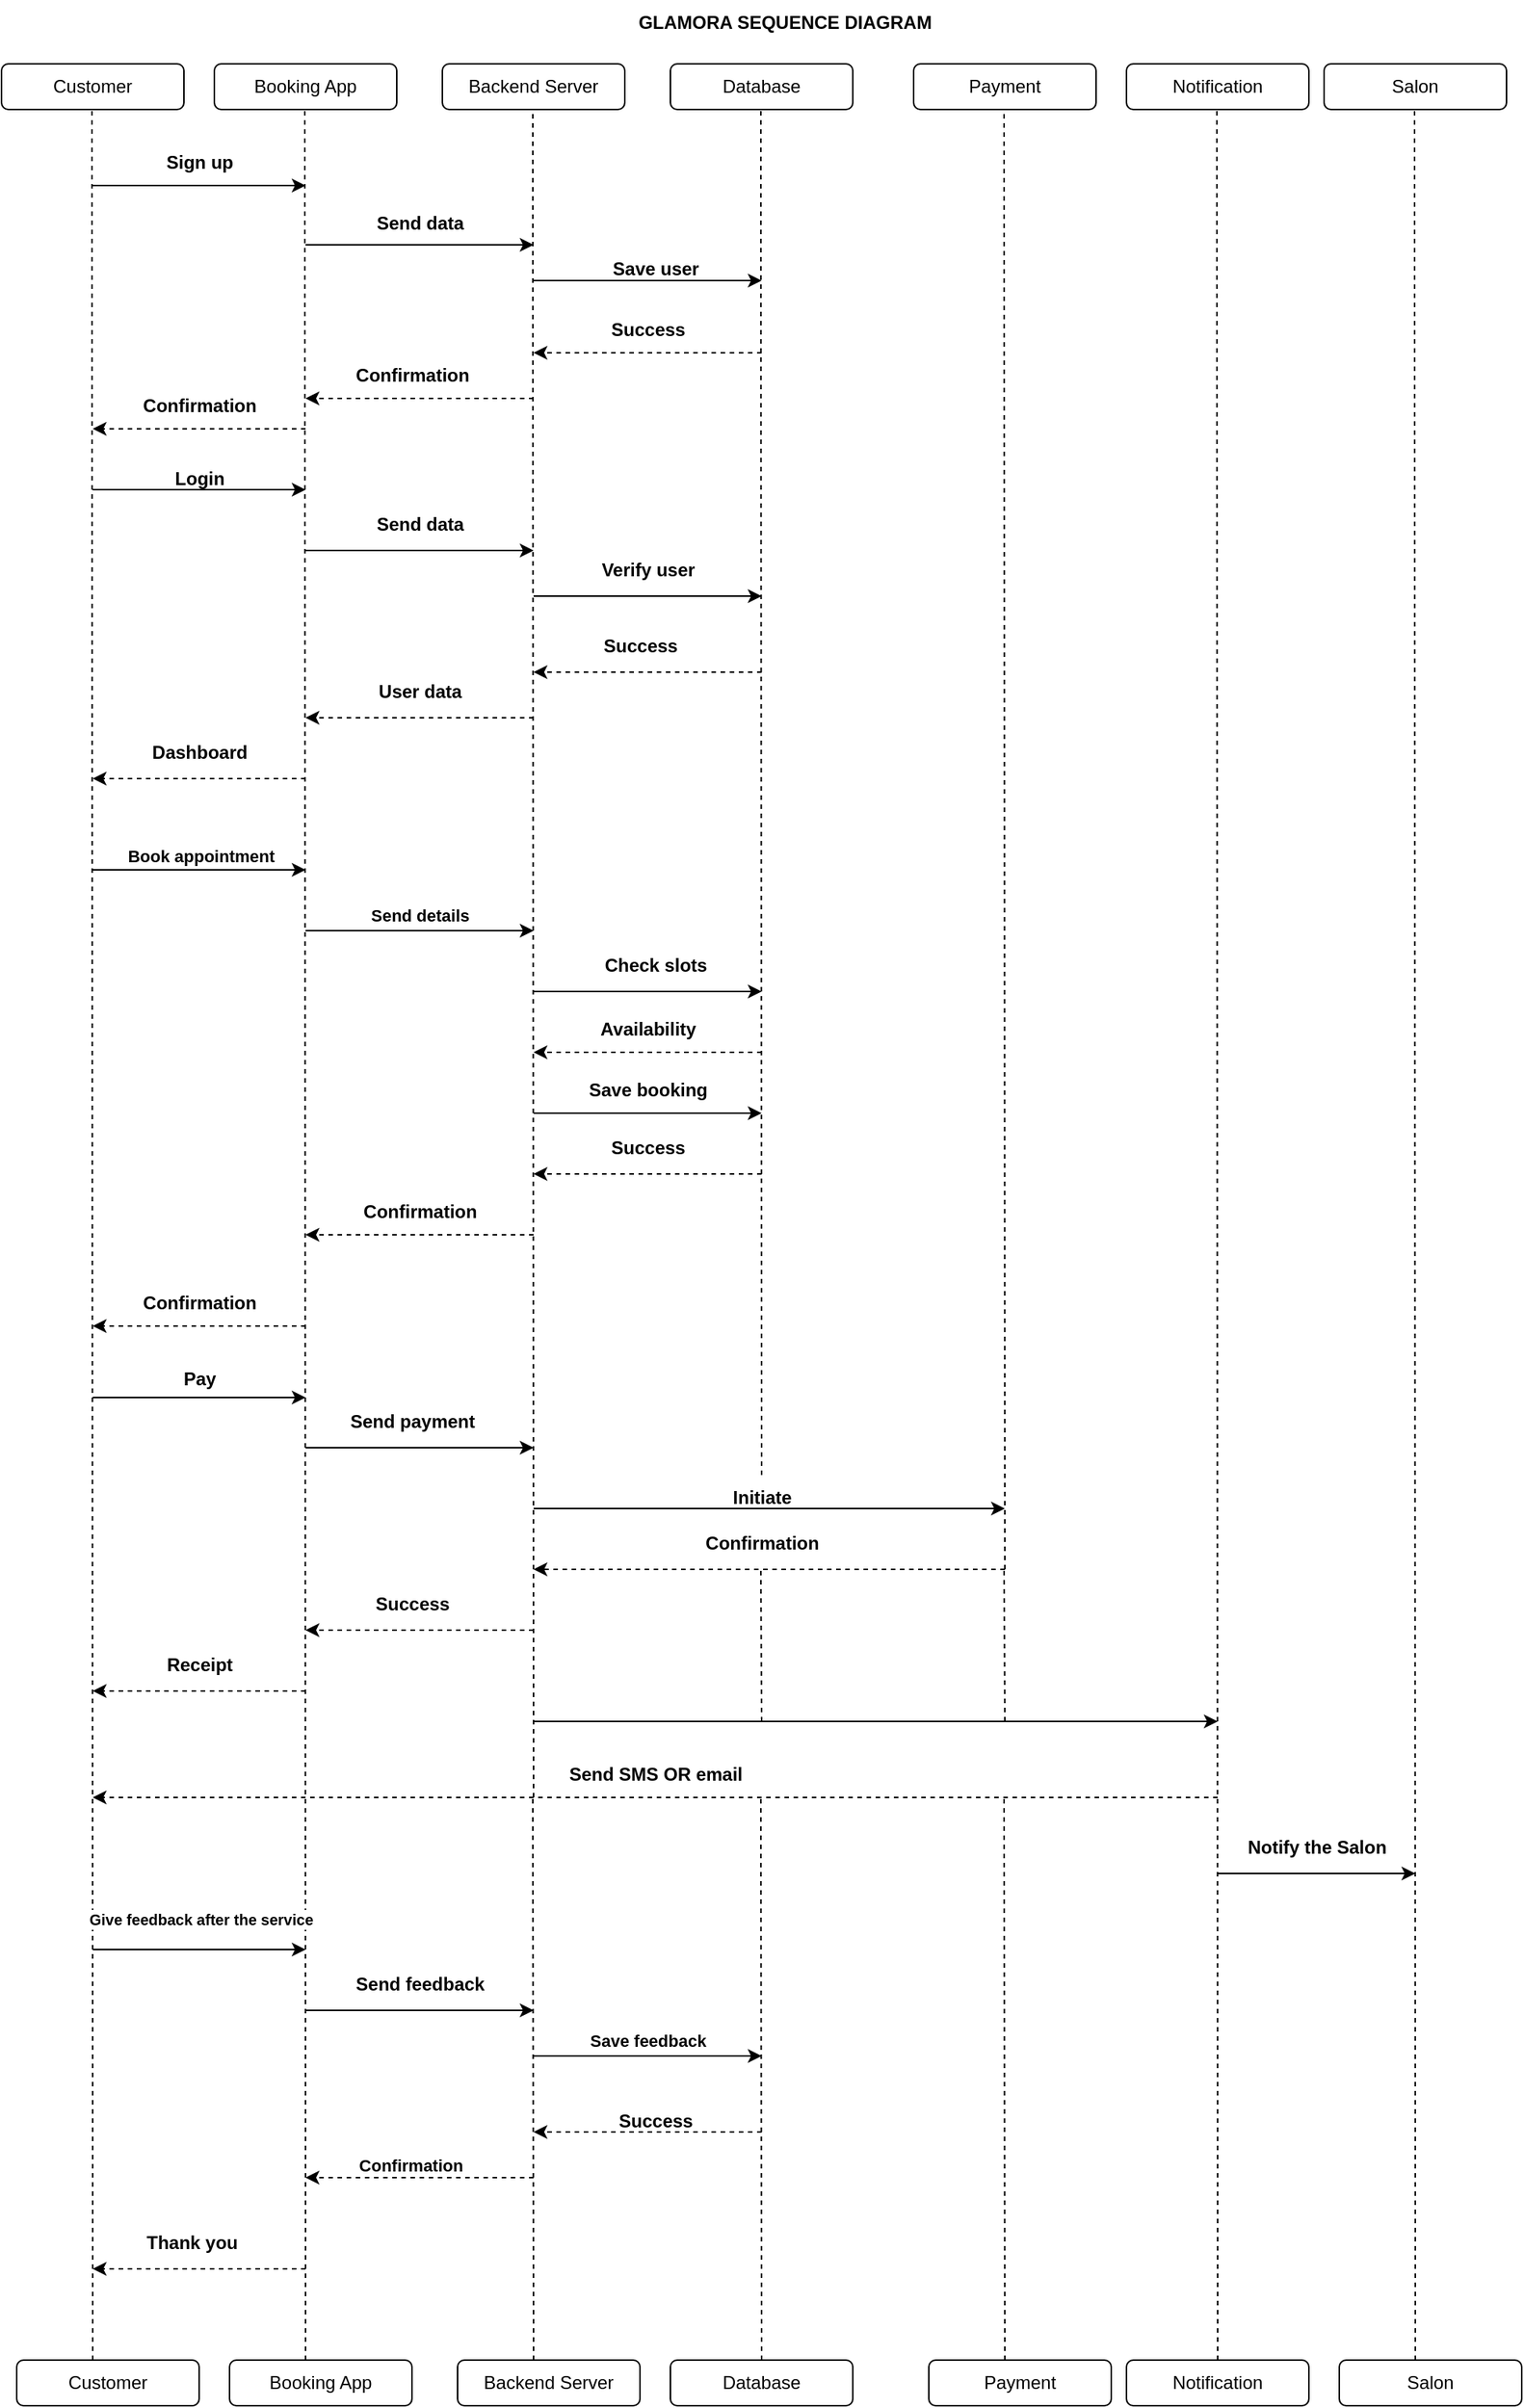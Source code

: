 <mxfile version="27.0.5">
  <diagram name="Page-1" id="ipj9hHM0KLGNUvrXWTk7">
    <mxGraphModel dx="1032" dy="634" grid="1" gridSize="10" guides="1" tooltips="1" connect="1" arrows="1" fold="1" page="1" pageScale="1" pageWidth="1100" pageHeight="850" math="0" shadow="0">
      <root>
        <mxCell id="0" />
        <mxCell id="1" parent="0" />
        <mxCell id="opocEjzxGZwz8luCXk_q-3" value="Customer" style="rounded=1;whiteSpace=wrap;html=1;" vertex="1" parent="1">
          <mxGeometry x="10" y="50" width="120" height="30" as="geometry" />
        </mxCell>
        <mxCell id="opocEjzxGZwz8luCXk_q-4" value="Booking App" style="rounded=1;whiteSpace=wrap;html=1;" vertex="1" parent="1">
          <mxGeometry x="150" y="50" width="120" height="30" as="geometry" />
        </mxCell>
        <mxCell id="opocEjzxGZwz8luCXk_q-5" value="Backend Server" style="rounded=1;whiteSpace=wrap;html=1;" vertex="1" parent="1">
          <mxGeometry x="300" y="50" width="120" height="30" as="geometry" />
        </mxCell>
        <mxCell id="opocEjzxGZwz8luCXk_q-6" value="Database" style="rounded=1;whiteSpace=wrap;html=1;" vertex="1" parent="1">
          <mxGeometry x="450" y="50" width="120" height="30" as="geometry" />
        </mxCell>
        <mxCell id="opocEjzxGZwz8luCXk_q-7" value="Payment" style="rounded=1;whiteSpace=wrap;html=1;" vertex="1" parent="1">
          <mxGeometry x="610" y="50" width="120" height="30" as="geometry" />
        </mxCell>
        <mxCell id="opocEjzxGZwz8luCXk_q-8" value="Notification" style="rounded=1;whiteSpace=wrap;html=1;" vertex="1" parent="1">
          <mxGeometry x="750" y="50" width="120" height="30" as="geometry" />
        </mxCell>
        <mxCell id="opocEjzxGZwz8luCXk_q-9" value="Salon" style="rounded=1;whiteSpace=wrap;html=1;" vertex="1" parent="1">
          <mxGeometry x="880" y="50" width="120" height="30" as="geometry" />
        </mxCell>
        <mxCell id="opocEjzxGZwz8luCXk_q-10" value="" style="endArrow=none;dashed=1;html=1;rounded=0;" edge="1" parent="1">
          <mxGeometry width="50" height="50" relative="1" as="geometry">
            <mxPoint x="70" y="1560" as="sourcePoint" />
            <mxPoint x="69.5" y="80" as="targetPoint" />
          </mxGeometry>
        </mxCell>
        <mxCell id="opocEjzxGZwz8luCXk_q-11" value="" style="endArrow=none;dashed=1;html=1;rounded=0;" edge="1" parent="1">
          <mxGeometry width="50" height="50" relative="1" as="geometry">
            <mxPoint x="210" y="1560" as="sourcePoint" />
            <mxPoint x="209.5" y="80.0" as="targetPoint" />
          </mxGeometry>
        </mxCell>
        <mxCell id="opocEjzxGZwz8luCXk_q-12" value="" style="endArrow=classic;html=1;rounded=0;" edge="1" parent="1">
          <mxGeometry width="50" height="50" relative="1" as="geometry">
            <mxPoint x="70" y="130" as="sourcePoint" />
            <mxPoint x="210" y="130" as="targetPoint" />
          </mxGeometry>
        </mxCell>
        <mxCell id="opocEjzxGZwz8luCXk_q-13" value="&lt;b&gt;Sign up&lt;/b&gt;" style="text;html=1;align=center;verticalAlign=middle;resizable=0;points=[];autosize=1;strokeColor=none;fillColor=none;" vertex="1" parent="1">
          <mxGeometry x="105" y="100" width="70" height="30" as="geometry" />
        </mxCell>
        <mxCell id="opocEjzxGZwz8luCXk_q-14" value="" style="endArrow=classic;html=1;rounded=0;" edge="1" parent="1">
          <mxGeometry width="50" height="50" relative="1" as="geometry">
            <mxPoint x="70" y="330" as="sourcePoint" />
            <mxPoint x="210" y="330" as="targetPoint" />
          </mxGeometry>
        </mxCell>
        <mxCell id="opocEjzxGZwz8luCXk_q-15" value="" style="endArrow=none;dashed=1;html=1;rounded=0;" edge="1" parent="1">
          <mxGeometry width="50" height="50" relative="1" as="geometry">
            <mxPoint x="360" y="1190" as="sourcePoint" />
            <mxPoint x="359.5" y="80.0" as="targetPoint" />
          </mxGeometry>
        </mxCell>
        <mxCell id="opocEjzxGZwz8luCXk_q-16" value="" style="endArrow=classic;html=1;rounded=0;" edge="1" parent="1">
          <mxGeometry width="50" height="50" relative="1" as="geometry">
            <mxPoint x="210" y="169" as="sourcePoint" />
            <mxPoint x="360" y="169" as="targetPoint" />
          </mxGeometry>
        </mxCell>
        <mxCell id="opocEjzxGZwz8luCXk_q-17" value="&lt;b&gt;Send data&lt;/b&gt;" style="text;html=1;align=center;verticalAlign=middle;resizable=0;points=[];autosize=1;strokeColor=none;fillColor=none;" vertex="1" parent="1">
          <mxGeometry x="245" y="140" width="80" height="30" as="geometry" />
        </mxCell>
        <mxCell id="opocEjzxGZwz8luCXk_q-18" value="" style="endArrow=classic;html=1;rounded=0;dashed=1;" edge="1" parent="1">
          <mxGeometry width="50" height="50" relative="1" as="geometry">
            <mxPoint x="210" y="290" as="sourcePoint" />
            <mxPoint x="70" y="290" as="targetPoint" />
          </mxGeometry>
        </mxCell>
        <mxCell id="opocEjzxGZwz8luCXk_q-19" value="" style="endArrow=classic;html=1;rounded=0;dashed=1;" edge="1" parent="1">
          <mxGeometry width="50" height="50" relative="1" as="geometry">
            <mxPoint x="360" y="270" as="sourcePoint" />
            <mxPoint x="210" y="270" as="targetPoint" />
          </mxGeometry>
        </mxCell>
        <mxCell id="opocEjzxGZwz8luCXk_q-20" value="&lt;b&gt;Confirmation&lt;/b&gt;" style="text;html=1;align=center;verticalAlign=middle;resizable=0;points=[];autosize=1;strokeColor=none;fillColor=none;" vertex="1" parent="1">
          <mxGeometry x="230" y="240" width="100" height="30" as="geometry" />
        </mxCell>
        <mxCell id="opocEjzxGZwz8luCXk_q-22" value="&lt;b&gt;Confirmation&lt;/b&gt;" style="text;html=1;align=center;verticalAlign=middle;resizable=0;points=[];autosize=1;strokeColor=none;fillColor=none;" vertex="1" parent="1">
          <mxGeometry x="90" y="260" width="100" height="30" as="geometry" />
        </mxCell>
        <mxCell id="opocEjzxGZwz8luCXk_q-23" value="" style="endArrow=none;dashed=1;html=1;rounded=0;" edge="1" parent="1" source="opocEjzxGZwz8luCXk_q-74">
          <mxGeometry width="50" height="50" relative="1" as="geometry">
            <mxPoint x="510" y="970" as="sourcePoint" />
            <mxPoint x="509.5" y="80.0" as="targetPoint" />
          </mxGeometry>
        </mxCell>
        <mxCell id="opocEjzxGZwz8luCXk_q-25" value="" style="endArrow=classic;html=1;rounded=0;" edge="1" parent="1">
          <mxGeometry width="50" height="50" relative="1" as="geometry">
            <mxPoint x="360" y="192.5" as="sourcePoint" />
            <mxPoint x="510" y="192.5" as="targetPoint" />
          </mxGeometry>
        </mxCell>
        <mxCell id="opocEjzxGZwz8luCXk_q-29" value="" style="endArrow=classic;html=1;rounded=0;dashed=1;" edge="1" parent="1">
          <mxGeometry width="50" height="50" relative="1" as="geometry">
            <mxPoint x="510" y="240" as="sourcePoint" />
            <mxPoint x="360" y="240" as="targetPoint" />
          </mxGeometry>
        </mxCell>
        <mxCell id="opocEjzxGZwz8luCXk_q-30" value="&lt;b&gt;Save user&lt;/b&gt;" style="text;html=1;align=center;verticalAlign=middle;resizable=0;points=[];autosize=1;strokeColor=none;fillColor=none;" vertex="1" parent="1">
          <mxGeometry x="400" y="170" width="80" height="30" as="geometry" />
        </mxCell>
        <mxCell id="opocEjzxGZwz8luCXk_q-31" value="&lt;b&gt;Success&lt;/b&gt;" style="text;html=1;align=center;verticalAlign=middle;resizable=0;points=[];autosize=1;strokeColor=none;fillColor=none;" vertex="1" parent="1">
          <mxGeometry x="400" y="210" width="70" height="30" as="geometry" />
        </mxCell>
        <mxCell id="opocEjzxGZwz8luCXk_q-32" value="&lt;b&gt;Login&lt;/b&gt;" style="text;html=1;align=center;verticalAlign=middle;resizable=0;points=[];autosize=1;strokeColor=none;fillColor=none;" vertex="1" parent="1">
          <mxGeometry x="110" y="308" width="60" height="30" as="geometry" />
        </mxCell>
        <mxCell id="opocEjzxGZwz8luCXk_q-33" value="" style="endArrow=classic;html=1;rounded=0;" edge="1" parent="1">
          <mxGeometry width="50" height="50" relative="1" as="geometry">
            <mxPoint x="210" y="370" as="sourcePoint" />
            <mxPoint x="360" y="370" as="targetPoint" />
          </mxGeometry>
        </mxCell>
        <mxCell id="opocEjzxGZwz8luCXk_q-34" value="" style="endArrow=classic;html=1;rounded=0;" edge="1" parent="1">
          <mxGeometry width="50" height="50" relative="1" as="geometry">
            <mxPoint x="360" y="400" as="sourcePoint" />
            <mxPoint x="510" y="400" as="targetPoint" />
          </mxGeometry>
        </mxCell>
        <mxCell id="opocEjzxGZwz8luCXk_q-35" value="&lt;b&gt;Send data&lt;/b&gt;" style="text;html=1;align=center;verticalAlign=middle;resizable=0;points=[];autosize=1;strokeColor=none;fillColor=none;" vertex="1" parent="1">
          <mxGeometry x="245" y="338" width="80" height="30" as="geometry" />
        </mxCell>
        <mxCell id="opocEjzxGZwz8luCXk_q-36" value="&lt;b&gt;Verify user&lt;/b&gt;" style="text;html=1;align=center;verticalAlign=middle;resizable=0;points=[];autosize=1;strokeColor=none;fillColor=none;" vertex="1" parent="1">
          <mxGeometry x="395" y="368" width="80" height="30" as="geometry" />
        </mxCell>
        <mxCell id="opocEjzxGZwz8luCXk_q-38" value="" style="endArrow=classic;html=1;rounded=0;dashed=1;" edge="1" parent="1">
          <mxGeometry width="50" height="50" relative="1" as="geometry">
            <mxPoint x="510" y="450" as="sourcePoint" />
            <mxPoint x="360" y="450" as="targetPoint" />
          </mxGeometry>
        </mxCell>
        <mxCell id="opocEjzxGZwz8luCXk_q-39" value="" style="endArrow=classic;html=1;rounded=0;dashed=1;" edge="1" parent="1">
          <mxGeometry width="50" height="50" relative="1" as="geometry">
            <mxPoint x="360" y="480" as="sourcePoint" />
            <mxPoint x="210" y="480" as="targetPoint" />
          </mxGeometry>
        </mxCell>
        <mxCell id="opocEjzxGZwz8luCXk_q-40" value="" style="endArrow=classic;html=1;rounded=0;dashed=1;" edge="1" parent="1">
          <mxGeometry width="50" height="50" relative="1" as="geometry">
            <mxPoint x="210" y="520" as="sourcePoint" />
            <mxPoint x="70" y="520" as="targetPoint" />
          </mxGeometry>
        </mxCell>
        <mxCell id="opocEjzxGZwz8luCXk_q-41" value="&lt;b&gt;Success&lt;/b&gt;" style="text;html=1;align=center;verticalAlign=middle;resizable=0;points=[];autosize=1;strokeColor=none;fillColor=none;" vertex="1" parent="1">
          <mxGeometry x="395" y="418" width="70" height="30" as="geometry" />
        </mxCell>
        <mxCell id="opocEjzxGZwz8luCXk_q-42" value="&lt;b&gt;User data&lt;/b&gt;" style="text;html=1;align=center;verticalAlign=middle;resizable=0;points=[];autosize=1;strokeColor=none;fillColor=none;" vertex="1" parent="1">
          <mxGeometry x="245" y="448" width="80" height="30" as="geometry" />
        </mxCell>
        <mxCell id="opocEjzxGZwz8luCXk_q-43" value="&lt;b&gt;Dashboard&lt;/b&gt;" style="text;html=1;align=center;verticalAlign=middle;resizable=0;points=[];autosize=1;strokeColor=none;fillColor=none;" vertex="1" parent="1">
          <mxGeometry x="95" y="488" width="90" height="30" as="geometry" />
        </mxCell>
        <mxCell id="opocEjzxGZwz8luCXk_q-44" value="" style="endArrow=classic;html=1;rounded=0;" edge="1" parent="1">
          <mxGeometry width="50" height="50" relative="1" as="geometry">
            <mxPoint x="70" y="580" as="sourcePoint" />
            <mxPoint x="210" y="580" as="targetPoint" />
          </mxGeometry>
        </mxCell>
        <mxCell id="opocEjzxGZwz8luCXk_q-45" value="&lt;b&gt;Book appointment&lt;/b&gt;" style="edgeLabel;html=1;align=center;verticalAlign=middle;resizable=0;points=[];" vertex="1" connectable="0" parent="opocEjzxGZwz8luCXk_q-44">
          <mxGeometry x="-0.38" y="9" relative="1" as="geometry">
            <mxPoint x="27" as="offset" />
          </mxGeometry>
        </mxCell>
        <mxCell id="opocEjzxGZwz8luCXk_q-46" value="" style="endArrow=classic;html=1;rounded=0;" edge="1" parent="1">
          <mxGeometry width="50" height="50" relative="1" as="geometry">
            <mxPoint x="210" y="620" as="sourcePoint" />
            <mxPoint x="360" y="620" as="targetPoint" />
          </mxGeometry>
        </mxCell>
        <mxCell id="opocEjzxGZwz8luCXk_q-47" value="&lt;b&gt;Send details&lt;/b&gt;" style="edgeLabel;html=1;align=center;verticalAlign=middle;resizable=0;points=[];" vertex="1" connectable="0" parent="opocEjzxGZwz8luCXk_q-46">
          <mxGeometry x="-0.437" y="8" relative="1" as="geometry">
            <mxPoint x="33" y="-2" as="offset" />
          </mxGeometry>
        </mxCell>
        <mxCell id="opocEjzxGZwz8luCXk_q-48" value="" style="endArrow=classic;html=1;rounded=0;" edge="1" parent="1">
          <mxGeometry width="50" height="50" relative="1" as="geometry">
            <mxPoint x="360" y="660" as="sourcePoint" />
            <mxPoint x="510" y="660" as="targetPoint" />
          </mxGeometry>
        </mxCell>
        <mxCell id="opocEjzxGZwz8luCXk_q-49" value="&lt;b&gt;Check slots&lt;/b&gt;" style="text;html=1;align=center;verticalAlign=middle;resizable=0;points=[];autosize=1;strokeColor=none;fillColor=none;" vertex="1" parent="1">
          <mxGeometry x="395" y="628" width="90" height="30" as="geometry" />
        </mxCell>
        <mxCell id="opocEjzxGZwz8luCXk_q-50" value="" style="endArrow=classic;html=1;rounded=0;dashed=1;" edge="1" parent="1">
          <mxGeometry width="50" height="50" relative="1" as="geometry">
            <mxPoint x="510" y="700" as="sourcePoint" />
            <mxPoint x="360" y="700" as="targetPoint" />
          </mxGeometry>
        </mxCell>
        <mxCell id="opocEjzxGZwz8luCXk_q-51" value="&lt;b&gt;Availability&lt;/b&gt;" style="text;html=1;align=center;verticalAlign=middle;resizable=0;points=[];autosize=1;strokeColor=none;fillColor=none;" vertex="1" parent="1">
          <mxGeometry x="390" y="670" width="90" height="30" as="geometry" />
        </mxCell>
        <mxCell id="opocEjzxGZwz8luCXk_q-53" value="" style="endArrow=classic;html=1;rounded=0;" edge="1" parent="1">
          <mxGeometry width="50" height="50" relative="1" as="geometry">
            <mxPoint x="360" y="740" as="sourcePoint" />
            <mxPoint x="510" y="740" as="targetPoint" />
          </mxGeometry>
        </mxCell>
        <mxCell id="opocEjzxGZwz8luCXk_q-54" value="&lt;b&gt;Save booking&lt;/b&gt;" style="text;html=1;align=center;verticalAlign=middle;resizable=0;points=[];autosize=1;strokeColor=none;fillColor=none;" vertex="1" parent="1">
          <mxGeometry x="385" y="710" width="100" height="30" as="geometry" />
        </mxCell>
        <mxCell id="opocEjzxGZwz8luCXk_q-56" value="" style="endArrow=classic;html=1;rounded=0;dashed=1;" edge="1" parent="1">
          <mxGeometry width="50" height="50" relative="1" as="geometry">
            <mxPoint x="510" y="780" as="sourcePoint" />
            <mxPoint x="360" y="780" as="targetPoint" />
          </mxGeometry>
        </mxCell>
        <mxCell id="opocEjzxGZwz8luCXk_q-57" value="&lt;b&gt;Success&lt;/b&gt;" style="text;html=1;align=center;verticalAlign=middle;resizable=0;points=[];autosize=1;strokeColor=none;fillColor=none;" vertex="1" parent="1">
          <mxGeometry x="400" y="748" width="70" height="30" as="geometry" />
        </mxCell>
        <mxCell id="opocEjzxGZwz8luCXk_q-59" value="" style="endArrow=classic;html=1;rounded=0;dashed=1;" edge="1" parent="1">
          <mxGeometry width="50" height="50" relative="1" as="geometry">
            <mxPoint x="360" y="820" as="sourcePoint" />
            <mxPoint x="210" y="820" as="targetPoint" />
          </mxGeometry>
        </mxCell>
        <mxCell id="opocEjzxGZwz8luCXk_q-60" value="" style="endArrow=none;dashed=1;html=1;rounded=0;" edge="1" parent="1">
          <mxGeometry width="50" height="50" relative="1" as="geometry">
            <mxPoint x="670" y="1040" as="sourcePoint" />
            <mxPoint x="669.5" y="80.0" as="targetPoint" />
          </mxGeometry>
        </mxCell>
        <mxCell id="opocEjzxGZwz8luCXk_q-61" value="" style="endArrow=none;dashed=1;html=1;rounded=0;" edge="1" parent="1">
          <mxGeometry width="50" height="50" relative="1" as="geometry">
            <mxPoint x="810" y="1560" as="sourcePoint" />
            <mxPoint x="809.5" y="80.0" as="targetPoint" />
          </mxGeometry>
        </mxCell>
        <mxCell id="opocEjzxGZwz8luCXk_q-62" value="" style="endArrow=none;dashed=1;html=1;rounded=0;" edge="1" parent="1">
          <mxGeometry width="50" height="50" relative="1" as="geometry">
            <mxPoint x="940" y="1560" as="sourcePoint" />
            <mxPoint x="939.5" y="80.0" as="targetPoint" />
          </mxGeometry>
        </mxCell>
        <mxCell id="opocEjzxGZwz8luCXk_q-63" value="&lt;b&gt;GLAMORA SEQUENCE DIAGRAM&lt;/b&gt;" style="text;html=1;align=center;verticalAlign=middle;resizable=0;points=[];autosize=1;strokeColor=none;fillColor=none;" vertex="1" parent="1">
          <mxGeometry x="415" y="8" width="220" height="30" as="geometry" />
        </mxCell>
        <mxCell id="opocEjzxGZwz8luCXk_q-64" value="&lt;b&gt;Confirmation&lt;/b&gt;" style="text;html=1;align=center;verticalAlign=middle;resizable=0;points=[];autosize=1;strokeColor=none;fillColor=none;" vertex="1" parent="1">
          <mxGeometry x="235" y="790" width="100" height="30" as="geometry" />
        </mxCell>
        <mxCell id="opocEjzxGZwz8luCXk_q-66" value="" style="endArrow=classic;html=1;rounded=0;dashed=1;" edge="1" parent="1">
          <mxGeometry width="50" height="50" relative="1" as="geometry">
            <mxPoint x="210" y="880" as="sourcePoint" />
            <mxPoint x="70" y="880" as="targetPoint" />
          </mxGeometry>
        </mxCell>
        <mxCell id="opocEjzxGZwz8luCXk_q-67" value="&lt;b&gt;Confirmation&lt;/b&gt;" style="text;html=1;align=center;verticalAlign=middle;resizable=0;points=[];autosize=1;strokeColor=none;fillColor=none;" vertex="1" parent="1">
          <mxGeometry x="90" y="850" width="100" height="30" as="geometry" />
        </mxCell>
        <mxCell id="opocEjzxGZwz8luCXk_q-71" value="" style="endArrow=classic;html=1;rounded=0;" edge="1" parent="1">
          <mxGeometry width="50" height="50" relative="1" as="geometry">
            <mxPoint x="210" y="960" as="sourcePoint" />
            <mxPoint x="360" y="960" as="targetPoint" />
          </mxGeometry>
        </mxCell>
        <mxCell id="opocEjzxGZwz8luCXk_q-72" value="&lt;b&gt;Send payment&lt;/b&gt;" style="text;html=1;align=center;verticalAlign=middle;resizable=0;points=[];autosize=1;strokeColor=none;fillColor=none;" vertex="1" parent="1">
          <mxGeometry x="225" y="928" width="110" height="30" as="geometry" />
        </mxCell>
        <mxCell id="opocEjzxGZwz8luCXk_q-73" value="" style="endArrow=classic;html=1;rounded=0;" edge="1" parent="1">
          <mxGeometry width="50" height="50" relative="1" as="geometry">
            <mxPoint x="360" y="1000" as="sourcePoint" />
            <mxPoint x="670" y="1000" as="targetPoint" />
          </mxGeometry>
        </mxCell>
        <mxCell id="opocEjzxGZwz8luCXk_q-74" value="&lt;b&gt;Initiate&lt;/b&gt;" style="text;html=1;align=center;verticalAlign=middle;resizable=0;points=[];autosize=1;strokeColor=none;fillColor=none;" vertex="1" parent="1">
          <mxGeometry x="480" y="978" width="60" height="30" as="geometry" />
        </mxCell>
        <mxCell id="opocEjzxGZwz8luCXk_q-75" value="" style="endArrow=none;dashed=1;html=1;rounded=0;" edge="1" parent="1">
          <mxGeometry width="50" height="50" relative="1" as="geometry">
            <mxPoint x="510" y="1140" as="sourcePoint" />
            <mxPoint x="509.5" y="1038" as="targetPoint" />
          </mxGeometry>
        </mxCell>
        <mxCell id="opocEjzxGZwz8luCXk_q-76" value="" style="endArrow=classic;html=1;rounded=0;dashed=1;" edge="1" parent="1">
          <mxGeometry width="50" height="50" relative="1" as="geometry">
            <mxPoint x="670" y="1040" as="sourcePoint" />
            <mxPoint x="360" y="1040" as="targetPoint" />
          </mxGeometry>
        </mxCell>
        <mxCell id="opocEjzxGZwz8luCXk_q-77" value="&lt;b&gt;Confirmation&lt;/b&gt;" style="text;html=1;align=center;verticalAlign=middle;resizable=0;points=[];autosize=1;strokeColor=none;fillColor=none;" vertex="1" parent="1">
          <mxGeometry x="460" y="1008" width="100" height="30" as="geometry" />
        </mxCell>
        <mxCell id="opocEjzxGZwz8luCXk_q-79" value="" style="endArrow=classic;html=1;rounded=0;dashed=1;" edge="1" parent="1">
          <mxGeometry width="50" height="50" relative="1" as="geometry">
            <mxPoint x="360" y="1080" as="sourcePoint" />
            <mxPoint x="210" y="1080" as="targetPoint" />
          </mxGeometry>
        </mxCell>
        <mxCell id="opocEjzxGZwz8luCXk_q-80" value="&lt;b&gt;Success&lt;/b&gt;" style="text;html=1;align=center;verticalAlign=middle;resizable=0;points=[];autosize=1;strokeColor=none;fillColor=none;" vertex="1" parent="1">
          <mxGeometry x="245" y="1048" width="70" height="30" as="geometry" />
        </mxCell>
        <mxCell id="opocEjzxGZwz8luCXk_q-81" value="" style="endArrow=classic;html=1;rounded=0;dashed=1;" edge="1" parent="1">
          <mxGeometry width="50" height="50" relative="1" as="geometry">
            <mxPoint x="210" y="1120" as="sourcePoint" />
            <mxPoint x="70" y="1120" as="targetPoint" />
          </mxGeometry>
        </mxCell>
        <mxCell id="opocEjzxGZwz8luCXk_q-82" value="&lt;b&gt;Receipt&lt;/b&gt;" style="text;html=1;align=center;verticalAlign=middle;resizable=0;points=[];autosize=1;strokeColor=none;fillColor=none;" vertex="1" parent="1">
          <mxGeometry x="105" y="1088" width="70" height="30" as="geometry" />
        </mxCell>
        <mxCell id="opocEjzxGZwz8luCXk_q-83" value="" style="endArrow=classic;html=1;rounded=0;" edge="1" parent="1">
          <mxGeometry width="50" height="50" relative="1" as="geometry">
            <mxPoint x="360" y="1140" as="sourcePoint" />
            <mxPoint x="810" y="1140" as="targetPoint" />
          </mxGeometry>
        </mxCell>
        <mxCell id="opocEjzxGZwz8luCXk_q-84" value="" style="endArrow=none;dashed=1;html=1;rounded=0;" edge="1" parent="1">
          <mxGeometry width="50" height="50" relative="1" as="geometry">
            <mxPoint x="670" y="1140" as="sourcePoint" />
            <mxPoint x="669.5" y="1038" as="targetPoint" />
          </mxGeometry>
        </mxCell>
        <mxCell id="opocEjzxGZwz8luCXk_q-85" value="" style="endArrow=classic;html=1;rounded=0;dashed=1;" edge="1" parent="1">
          <mxGeometry width="50" height="50" relative="1" as="geometry">
            <mxPoint x="810" y="1190" as="sourcePoint" />
            <mxPoint x="70" y="1190" as="targetPoint" />
          </mxGeometry>
        </mxCell>
        <mxCell id="opocEjzxGZwz8luCXk_q-86" value="" style="endArrow=none;dashed=1;html=1;rounded=0;" edge="1" parent="1">
          <mxGeometry width="50" height="50" relative="1" as="geometry">
            <mxPoint x="510" y="1560" as="sourcePoint" />
            <mxPoint x="509.5" y="1190" as="targetPoint" />
          </mxGeometry>
        </mxCell>
        <mxCell id="opocEjzxGZwz8luCXk_q-87" value="" style="endArrow=none;dashed=1;html=1;rounded=0;" edge="1" parent="1">
          <mxGeometry width="50" height="50" relative="1" as="geometry">
            <mxPoint x="670" y="1560" as="sourcePoint" />
            <mxPoint x="669.5" y="1190" as="targetPoint" />
          </mxGeometry>
        </mxCell>
        <mxCell id="opocEjzxGZwz8luCXk_q-88" value="&lt;b&gt;Send SMS OR email&lt;/b&gt;" style="text;html=1;align=center;verticalAlign=middle;resizable=0;points=[];autosize=1;strokeColor=none;fillColor=none;" vertex="1" parent="1">
          <mxGeometry x="370" y="1160" width="140" height="30" as="geometry" />
        </mxCell>
        <mxCell id="opocEjzxGZwz8luCXk_q-95" value="" style="endArrow=classic;html=1;rounded=0;" edge="1" parent="1">
          <mxGeometry width="50" height="50" relative="1" as="geometry">
            <mxPoint x="70" y="927" as="sourcePoint" />
            <mxPoint x="210" y="927" as="targetPoint" />
          </mxGeometry>
        </mxCell>
        <mxCell id="opocEjzxGZwz8luCXk_q-96" value="&lt;b&gt;Pay&lt;/b&gt;" style="text;html=1;align=center;verticalAlign=middle;resizable=0;points=[];autosize=1;strokeColor=none;fillColor=none;" vertex="1" parent="1">
          <mxGeometry x="120" y="900" width="40" height="30" as="geometry" />
        </mxCell>
        <mxCell id="opocEjzxGZwz8luCXk_q-99" value="" style="endArrow=classic;html=1;rounded=0;" edge="1" parent="1">
          <mxGeometry width="50" height="50" relative="1" as="geometry">
            <mxPoint x="70" y="1290" as="sourcePoint" />
            <mxPoint x="210" y="1290" as="targetPoint" />
          </mxGeometry>
        </mxCell>
        <mxCell id="opocEjzxGZwz8luCXk_q-100" value="&lt;font style=&quot;font-size: 10px;&quot;&gt;&lt;b&gt;Give feedback after the service&lt;/b&gt;&lt;/font&gt;" style="edgeLabel;html=1;align=center;verticalAlign=middle;resizable=0;points=[];" vertex="1" connectable="0" parent="opocEjzxGZwz8luCXk_q-99">
          <mxGeometry x="-0.494" y="9" relative="1" as="geometry">
            <mxPoint x="35" y="-11" as="offset" />
          </mxGeometry>
        </mxCell>
        <mxCell id="opocEjzxGZwz8luCXk_q-101" value="" style="endArrow=classic;html=1;rounded=0;" edge="1" parent="1">
          <mxGeometry width="50" height="50" relative="1" as="geometry">
            <mxPoint x="210" y="1330" as="sourcePoint" />
            <mxPoint x="360" y="1330" as="targetPoint" />
          </mxGeometry>
        </mxCell>
        <mxCell id="opocEjzxGZwz8luCXk_q-102" value="" style="endArrow=classic;html=1;rounded=0;" edge="1" parent="1">
          <mxGeometry width="50" height="50" relative="1" as="geometry">
            <mxPoint x="810" y="1240" as="sourcePoint" />
            <mxPoint x="940" y="1240" as="targetPoint" />
          </mxGeometry>
        </mxCell>
        <mxCell id="opocEjzxGZwz8luCXk_q-103" value="" style="endArrow=classic;html=1;rounded=0;" edge="1" parent="1">
          <mxGeometry width="50" height="50" relative="1" as="geometry">
            <mxPoint x="360" y="1360" as="sourcePoint" />
            <mxPoint x="510" y="1360" as="targetPoint" />
          </mxGeometry>
        </mxCell>
        <mxCell id="opocEjzxGZwz8luCXk_q-107" value="&lt;b&gt;Save feedback&lt;/b&gt;" style="edgeLabel;html=1;align=center;verticalAlign=middle;resizable=0;points=[];" vertex="1" connectable="0" parent="opocEjzxGZwz8luCXk_q-103">
          <mxGeometry x="-0.173" y="9" relative="1" as="geometry">
            <mxPoint x="13" y="-1" as="offset" />
          </mxGeometry>
        </mxCell>
        <mxCell id="opocEjzxGZwz8luCXk_q-104" value="" style="endArrow=none;dashed=1;html=1;rounded=0;" edge="1" parent="1">
          <mxGeometry width="50" height="50" relative="1" as="geometry">
            <mxPoint x="360" y="1560" as="sourcePoint" />
            <mxPoint x="359.5" y="1190" as="targetPoint" />
          </mxGeometry>
        </mxCell>
        <mxCell id="opocEjzxGZwz8luCXk_q-105" value="&lt;b&gt;Send feedback&lt;/b&gt;" style="text;html=1;align=center;verticalAlign=middle;resizable=0;points=[];autosize=1;strokeColor=none;fillColor=none;" vertex="1" parent="1">
          <mxGeometry x="230" y="1298" width="110" height="30" as="geometry" />
        </mxCell>
        <mxCell id="opocEjzxGZwz8luCXk_q-108" value="" style="endArrow=classic;html=1;rounded=0;dashed=1;" edge="1" parent="1">
          <mxGeometry width="50" height="50" relative="1" as="geometry">
            <mxPoint x="510" y="1410" as="sourcePoint" />
            <mxPoint x="360" y="1410" as="targetPoint" />
          </mxGeometry>
        </mxCell>
        <mxCell id="opocEjzxGZwz8luCXk_q-109" value="&lt;b&gt;Success&lt;/b&gt;" style="text;html=1;align=center;verticalAlign=middle;resizable=0;points=[];autosize=1;strokeColor=none;fillColor=none;" vertex="1" parent="1">
          <mxGeometry x="405" y="1388" width="70" height="30" as="geometry" />
        </mxCell>
        <mxCell id="opocEjzxGZwz8luCXk_q-110" value="" style="endArrow=classic;html=1;rounded=0;dashed=1;" edge="1" parent="1">
          <mxGeometry width="50" height="50" relative="1" as="geometry">
            <mxPoint x="360" y="1440" as="sourcePoint" />
            <mxPoint x="210" y="1440" as="targetPoint" />
          </mxGeometry>
        </mxCell>
        <mxCell id="opocEjzxGZwz8luCXk_q-111" value="&lt;b&gt;Confirmation&lt;/b&gt;" style="edgeLabel;html=1;align=center;verticalAlign=middle;resizable=0;points=[];" vertex="1" connectable="0" parent="opocEjzxGZwz8luCXk_q-110">
          <mxGeometry x="0.08" y="-8" relative="1" as="geometry">
            <mxPoint as="offset" />
          </mxGeometry>
        </mxCell>
        <mxCell id="opocEjzxGZwz8luCXk_q-112" value="" style="endArrow=classic;html=1;rounded=0;dashed=1;" edge="1" parent="1">
          <mxGeometry width="50" height="50" relative="1" as="geometry">
            <mxPoint x="210" y="1500" as="sourcePoint" />
            <mxPoint x="70" y="1500" as="targetPoint" />
          </mxGeometry>
        </mxCell>
        <mxCell id="opocEjzxGZwz8luCXk_q-113" value="&lt;b&gt;Thank you&lt;/b&gt;" style="text;html=1;align=center;verticalAlign=middle;resizable=0;points=[];autosize=1;strokeColor=none;fillColor=none;" vertex="1" parent="1">
          <mxGeometry x="95" y="1468" width="80" height="30" as="geometry" />
        </mxCell>
        <mxCell id="opocEjzxGZwz8luCXk_q-114" value="Customer" style="rounded=1;whiteSpace=wrap;html=1;" vertex="1" parent="1">
          <mxGeometry x="20" y="1560" width="120" height="30" as="geometry" />
        </mxCell>
        <mxCell id="opocEjzxGZwz8luCXk_q-115" value="Booking App" style="rounded=1;whiteSpace=wrap;html=1;" vertex="1" parent="1">
          <mxGeometry x="160" y="1560" width="120" height="30" as="geometry" />
        </mxCell>
        <mxCell id="opocEjzxGZwz8luCXk_q-116" value="Backend Server" style="rounded=1;whiteSpace=wrap;html=1;" vertex="1" parent="1">
          <mxGeometry x="310" y="1560" width="120" height="30" as="geometry" />
        </mxCell>
        <mxCell id="opocEjzxGZwz8luCXk_q-208" value="Database" style="rounded=1;whiteSpace=wrap;html=1;" vertex="1" parent="1">
          <mxGeometry x="450" y="1560" width="120" height="30" as="geometry" />
        </mxCell>
        <mxCell id="opocEjzxGZwz8luCXk_q-209" value="Payment" style="rounded=1;whiteSpace=wrap;html=1;" vertex="1" parent="1">
          <mxGeometry x="620" y="1560" width="120" height="30" as="geometry" />
        </mxCell>
        <mxCell id="opocEjzxGZwz8luCXk_q-210" value="Notification" style="rounded=1;whiteSpace=wrap;html=1;" vertex="1" parent="1">
          <mxGeometry x="750" y="1560" width="120" height="30" as="geometry" />
        </mxCell>
        <mxCell id="opocEjzxGZwz8luCXk_q-211" value="Salon" style="rounded=1;whiteSpace=wrap;html=1;" vertex="1" parent="1">
          <mxGeometry x="890" y="1560" width="120" height="30" as="geometry" />
        </mxCell>
        <mxCell id="opocEjzxGZwz8luCXk_q-212" value="&lt;b&gt;Notify the Salon&lt;/b&gt;" style="text;html=1;align=center;verticalAlign=middle;resizable=0;points=[];autosize=1;strokeColor=none;fillColor=none;" vertex="1" parent="1">
          <mxGeometry x="820" y="1208" width="110" height="30" as="geometry" />
        </mxCell>
      </root>
    </mxGraphModel>
  </diagram>
</mxfile>
